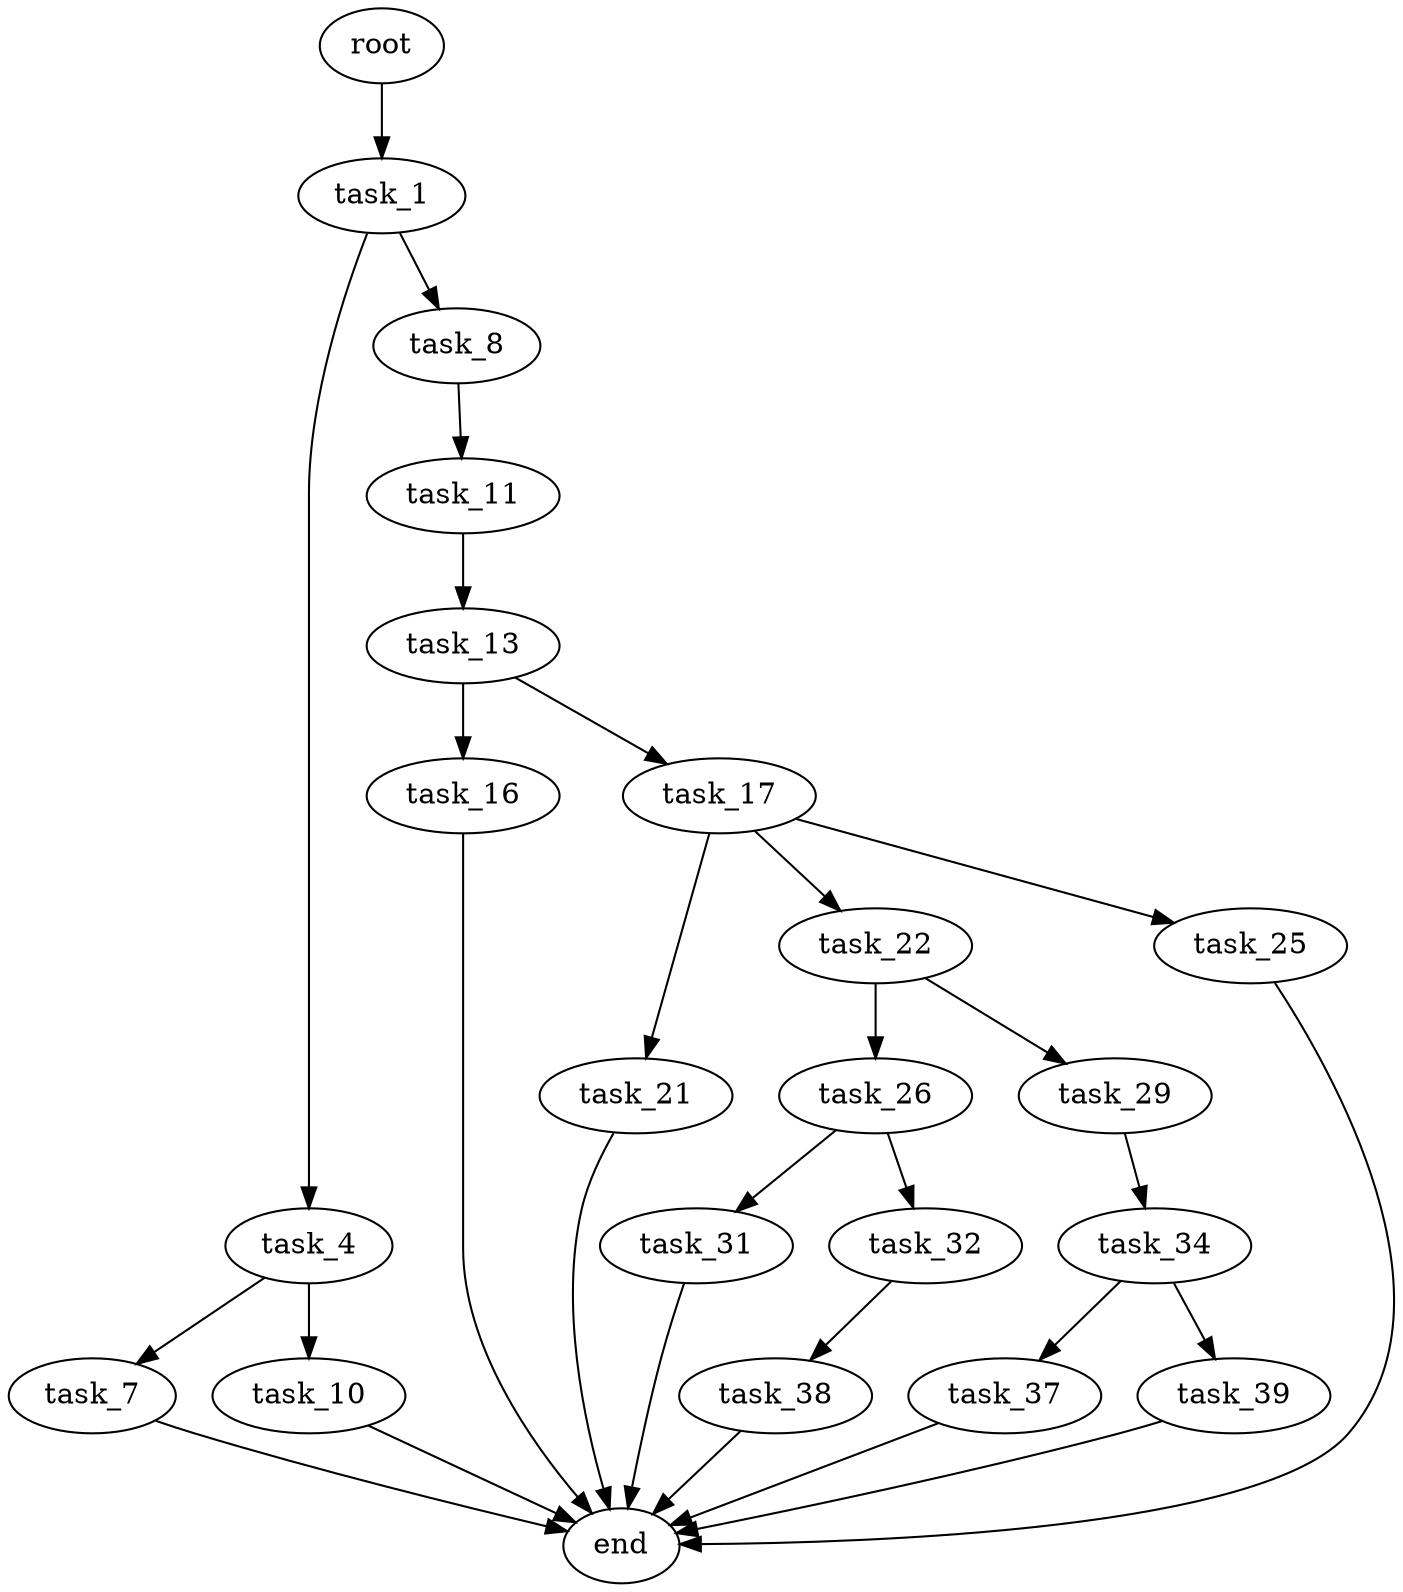 digraph G {
  root [size="0.000000"];
  task_1 [size="782757789696.000000"];
  task_4 [size="8612497616.000000"];
  task_7 [size="68719476736.000000"];
  task_8 [size="93625992222.000000"];
  task_10 [size="24450309007.000000"];
  task_11 [size="2411618589.000000"];
  task_13 [size="79996662277.000000"];
  task_16 [size="394672690842.000000"];
  task_17 [size="40877710959.000000"];
  task_21 [size="190267610367.000000"];
  task_22 [size="139232497174.000000"];
  task_25 [size="68719476736.000000"];
  task_26 [size="385987593.000000"];
  task_29 [size="20759843570.000000"];
  task_31 [size="15302090140.000000"];
  task_32 [size="368293445632.000000"];
  task_34 [size="110295371617.000000"];
  task_37 [size="1035199157715.000000"];
  task_38 [size="5923291615.000000"];
  task_39 [size="782757789696.000000"];
  end [size="0.000000"];

  root -> task_1 [size="1.000000"];
  task_1 -> task_4 [size="679477248.000000"];
  task_1 -> task_8 [size="679477248.000000"];
  task_4 -> task_7 [size="209715200.000000"];
  task_4 -> task_10 [size="209715200.000000"];
  task_7 -> end [size="1.000000"];
  task_8 -> task_11 [size="411041792.000000"];
  task_10 -> end [size="1.000000"];
  task_11 -> task_13 [size="75497472.000000"];
  task_13 -> task_16 [size="134217728.000000"];
  task_13 -> task_17 [size="134217728.000000"];
  task_16 -> end [size="1.000000"];
  task_17 -> task_21 [size="838860800.000000"];
  task_17 -> task_22 [size="838860800.000000"];
  task_17 -> task_25 [size="838860800.000000"];
  task_21 -> end [size="1.000000"];
  task_22 -> task_26 [size="209715200.000000"];
  task_22 -> task_29 [size="209715200.000000"];
  task_25 -> end [size="1.000000"];
  task_26 -> task_31 [size="33554432.000000"];
  task_26 -> task_32 [size="33554432.000000"];
  task_29 -> task_34 [size="33554432.000000"];
  task_31 -> end [size="1.000000"];
  task_32 -> task_38 [size="411041792.000000"];
  task_34 -> task_37 [size="134217728.000000"];
  task_34 -> task_39 [size="134217728.000000"];
  task_37 -> end [size="1.000000"];
  task_38 -> end [size="1.000000"];
  task_39 -> end [size="1.000000"];
}
